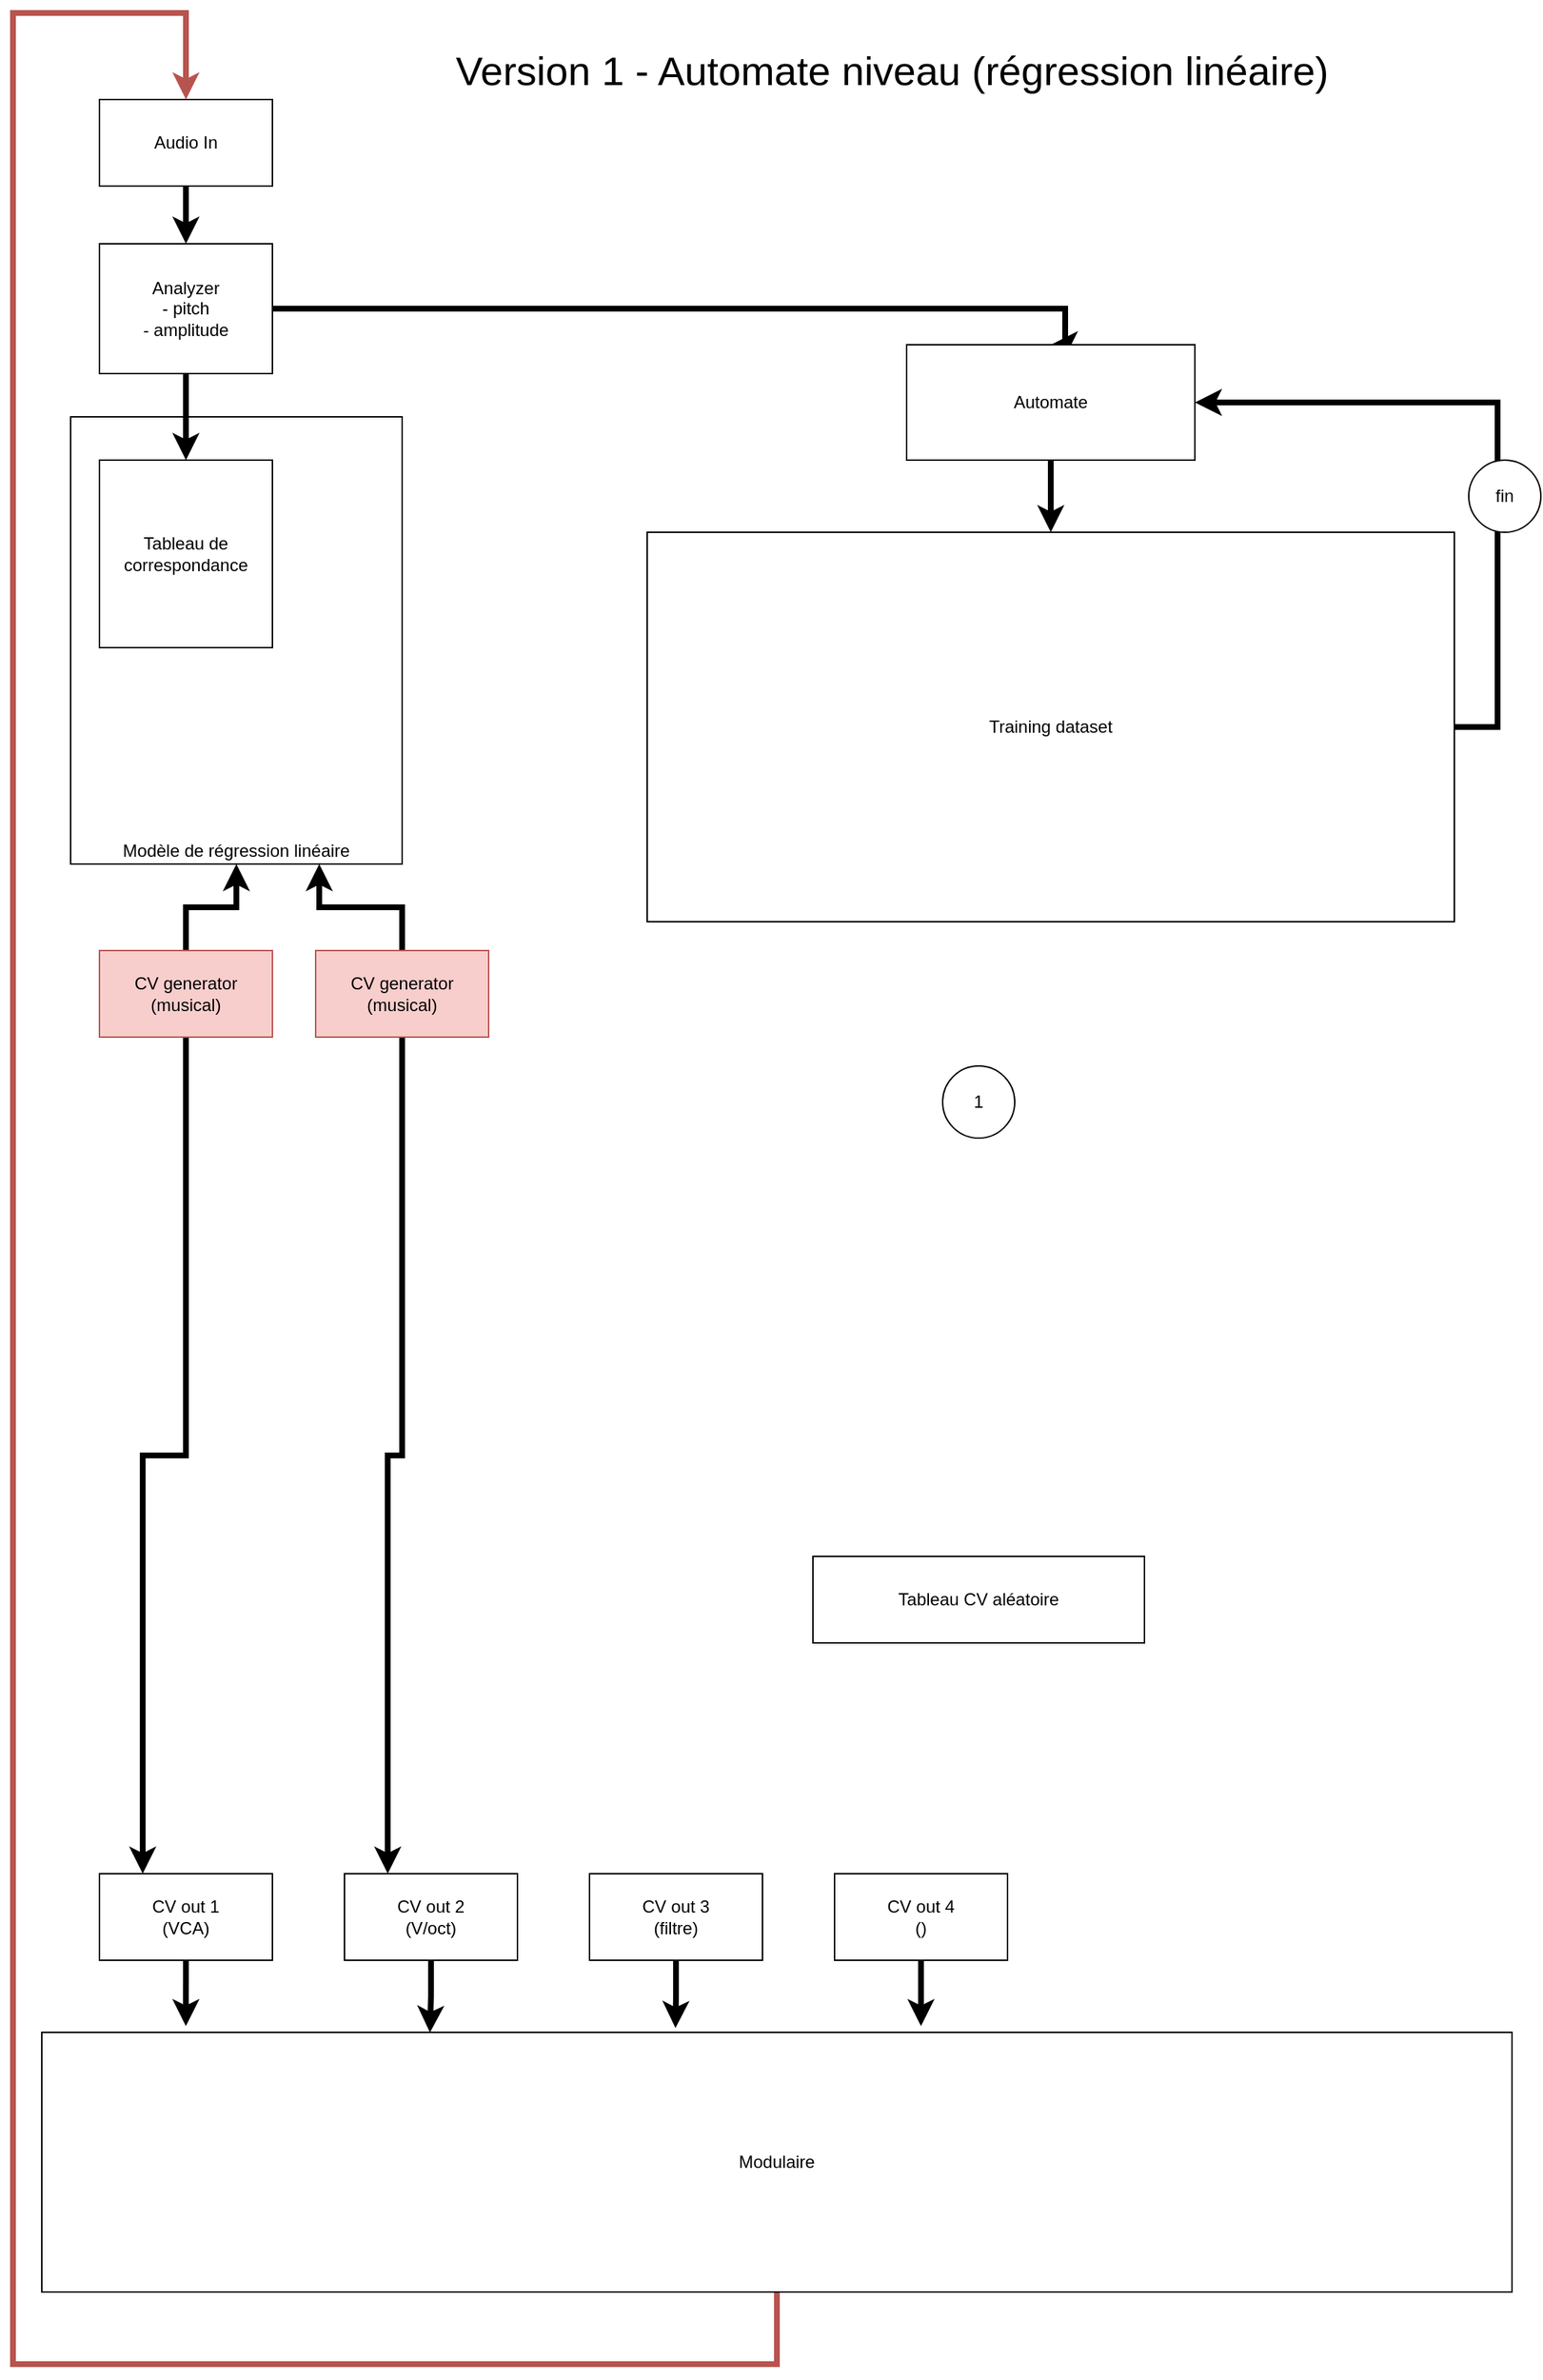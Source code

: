 <mxfile version="14.2.4" type="device"><diagram id="5SEcz89DWQEZ9QOBVA9q" name="Page-1"><mxGraphModel dx="1048" dy="888" grid="1" gridSize="10" guides="1" tooltips="1" connect="1" arrows="1" fold="1" page="1" pageScale="1" pageWidth="1100" pageHeight="1700" math="0" shadow="0"><root><mxCell id="0"/><mxCell id="1" parent="0"/><mxCell id="4c7QL7zh7migVMV3x9H4-44" value="Modèle de régression linéaire" style="rounded=0;whiteSpace=wrap;html=1;fontSize=12;verticalAlign=bottom;" vertex="1" parent="1"><mxGeometry x="60" y="310" width="230" height="310" as="geometry"/></mxCell><mxCell id="4c7QL7zh7migVMV3x9H4-15" style="edgeStyle=orthogonalEdgeStyle;rounded=0;orthogonalLoop=1;jettySize=auto;html=1;entryX=0.5;entryY=0;entryDx=0;entryDy=0;exitX=0.5;exitY=1;exitDx=0;exitDy=0;fillColor=#f8cecc;strokeColor=#b85450;strokeWidth=4;" edge="1" parent="1" source="4c7QL7zh7migVMV3x9H4-1" target="4c7QL7zh7migVMV3x9H4-14"><mxGeometry relative="1" as="geometry"><Array as="points"><mxPoint x="550" y="1660"/><mxPoint x="20" y="1660"/><mxPoint x="20" y="30"/><mxPoint x="140" y="30"/></Array></mxGeometry></mxCell><mxCell id="4c7QL7zh7migVMV3x9H4-1" value="Modulaire" style="rounded=0;whiteSpace=wrap;html=1;" vertex="1" parent="1"><mxGeometry x="40" y="1430" width="1020" height="180" as="geometry"/></mxCell><mxCell id="4c7QL7zh7migVMV3x9H4-55" style="edgeStyle=orthogonalEdgeStyle;rounded=0;orthogonalLoop=1;jettySize=auto;html=1;exitX=0.5;exitY=1;exitDx=0;exitDy=0;entryX=0.098;entryY=-0.024;entryDx=0;entryDy=0;entryPerimeter=0;strokeWidth=4;fontSize=12;" edge="1" parent="1" source="4c7QL7zh7migVMV3x9H4-11" target="4c7QL7zh7migVMV3x9H4-1"><mxGeometry relative="1" as="geometry"/></mxCell><mxCell id="4c7QL7zh7migVMV3x9H4-11" value="CV out 1&lt;br&gt;(VCA)" style="rounded=0;whiteSpace=wrap;html=1;" vertex="1" parent="1"><mxGeometry x="80" y="1320" width="120" height="60" as="geometry"/></mxCell><mxCell id="4c7QL7zh7migVMV3x9H4-24" style="edgeStyle=orthogonalEdgeStyle;rounded=0;orthogonalLoop=1;jettySize=auto;html=1;exitX=0.5;exitY=1;exitDx=0;exitDy=0;entryX=0.5;entryY=0;entryDx=0;entryDy=0;strokeWidth=4;" edge="1" parent="1" source="4c7QL7zh7migVMV3x9H4-14" target="4c7QL7zh7migVMV3x9H4-16"><mxGeometry relative="1" as="geometry"/></mxCell><mxCell id="4c7QL7zh7migVMV3x9H4-14" value="Audio In" style="rounded=0;whiteSpace=wrap;html=1;" vertex="1" parent="1"><mxGeometry x="80" y="90" width="120" height="60" as="geometry"/></mxCell><mxCell id="4c7QL7zh7migVMV3x9H4-26" style="edgeStyle=orthogonalEdgeStyle;rounded=0;orthogonalLoop=1;jettySize=auto;html=1;exitX=0.5;exitY=1;exitDx=0;exitDy=0;entryX=0.5;entryY=0;entryDx=0;entryDy=0;strokeWidth=4;" edge="1" parent="1" source="4c7QL7zh7migVMV3x9H4-16" target="4c7QL7zh7migVMV3x9H4-25"><mxGeometry relative="1" as="geometry"/></mxCell><mxCell id="4c7QL7zh7migVMV3x9H4-49" style="edgeStyle=orthogonalEdgeStyle;rounded=0;orthogonalLoop=1;jettySize=auto;html=1;entryX=0.5;entryY=0;entryDx=0;entryDy=0;strokeWidth=4;fontSize=12;" edge="1" parent="1" source="4c7QL7zh7migVMV3x9H4-16" target="4c7QL7zh7migVMV3x9H4-31"><mxGeometry relative="1" as="geometry"><Array as="points"><mxPoint x="750" y="235"/></Array></mxGeometry></mxCell><mxCell id="4c7QL7zh7migVMV3x9H4-16" value="Analyzer&lt;br&gt;- pitch&lt;br&gt;- amplitude" style="rounded=0;whiteSpace=wrap;html=1;" vertex="1" parent="1"><mxGeometry x="80" y="190" width="120" height="90" as="geometry"/></mxCell><mxCell id="4c7QL7zh7migVMV3x9H4-28" style="edgeStyle=orthogonalEdgeStyle;rounded=0;orthogonalLoop=1;jettySize=auto;html=1;entryX=0.25;entryY=0;entryDx=0;entryDy=0;strokeWidth=4;" edge="1" parent="1" source="4c7QL7zh7migVMV3x9H4-17" target="4c7QL7zh7migVMV3x9H4-11"><mxGeometry relative="1" as="geometry"/></mxCell><mxCell id="4c7QL7zh7migVMV3x9H4-48" style="edgeStyle=orthogonalEdgeStyle;rounded=0;orthogonalLoop=1;jettySize=auto;html=1;exitX=0.5;exitY=0;exitDx=0;exitDy=0;strokeWidth=4;fontSize=12;" edge="1" parent="1" source="4c7QL7zh7migVMV3x9H4-17" target="4c7QL7zh7migVMV3x9H4-44"><mxGeometry relative="1" as="geometry"/></mxCell><mxCell id="4c7QL7zh7migVMV3x9H4-17" value="CV generator (musical)" style="rounded=0;whiteSpace=wrap;html=1;fillColor=#f8cecc;strokeColor=#b85450;" vertex="1" parent="1"><mxGeometry x="80" y="680" width="120" height="60" as="geometry"/></mxCell><mxCell id="4c7QL7zh7migVMV3x9H4-38" style="edgeStyle=orthogonalEdgeStyle;rounded=0;orthogonalLoop=1;jettySize=auto;html=1;entryX=1;entryY=0.5;entryDx=0;entryDy=0;strokeWidth=4;fontSize=12;exitX=1;exitY=0.5;exitDx=0;exitDy=0;" edge="1" parent="1" source="4c7QL7zh7migVMV3x9H4-18" target="4c7QL7zh7migVMV3x9H4-31"><mxGeometry relative="1" as="geometry"><Array as="points"><mxPoint x="1050" y="525"/><mxPoint x="1050" y="300"/></Array></mxGeometry></mxCell><mxCell id="4c7QL7zh7migVMV3x9H4-18" value="Training dataset" style="rounded=0;whiteSpace=wrap;html=1;" vertex="1" parent="1"><mxGeometry x="460" y="390" width="560" height="270" as="geometry"/></mxCell><mxCell id="4c7QL7zh7migVMV3x9H4-21" style="edgeStyle=orthogonalEdgeStyle;rounded=0;orthogonalLoop=1;jettySize=auto;html=1;exitX=0.5;exitY=1;exitDx=0;exitDy=0;entryX=0.264;entryY=0.001;entryDx=0;entryDy=0;entryPerimeter=0;strokeWidth=4;" edge="1" parent="1" source="4c7QL7zh7migVMV3x9H4-20" target="4c7QL7zh7migVMV3x9H4-1"><mxGeometry relative="1" as="geometry"/></mxCell><mxCell id="4c7QL7zh7migVMV3x9H4-20" value="CV out 2&lt;br&gt;(V/oct)" style="rounded=0;whiteSpace=wrap;html=1;" vertex="1" parent="1"><mxGeometry x="250" y="1320" width="120" height="60" as="geometry"/></mxCell><mxCell id="4c7QL7zh7migVMV3x9H4-25" value="Tableau de correspondance" style="rounded=0;whiteSpace=wrap;html=1;" vertex="1" parent="1"><mxGeometry x="80" y="340" width="120" height="130" as="geometry"/></mxCell><mxCell id="4c7QL7zh7migVMV3x9H4-30" value="Version 1 - Automate niveau (régression linéaire)" style="text;html=1;strokeColor=none;fillColor=none;align=center;verticalAlign=middle;whiteSpace=wrap;rounded=0;fontSize=28;" vertex="1" parent="1"><mxGeometry x="310" y="40" width="640" height="60" as="geometry"/></mxCell><mxCell id="4c7QL7zh7migVMV3x9H4-32" style="edgeStyle=orthogonalEdgeStyle;rounded=0;orthogonalLoop=1;jettySize=auto;html=1;strokeWidth=4;fontSize=12;" edge="1" parent="1" source="4c7QL7zh7migVMV3x9H4-31" target="4c7QL7zh7migVMV3x9H4-18"><mxGeometry relative="1" as="geometry"/></mxCell><mxCell id="4c7QL7zh7migVMV3x9H4-31" value="Automate" style="rounded=0;whiteSpace=wrap;html=1;fontSize=12;" vertex="1" parent="1"><mxGeometry x="640" y="260" width="200" height="80" as="geometry"/></mxCell><mxCell id="4c7QL7zh7migVMV3x9H4-33" value="1" style="ellipse;whiteSpace=wrap;html=1;aspect=fixed;fontSize=12;" vertex="1" parent="1"><mxGeometry x="665" y="760" width="50" height="50" as="geometry"/></mxCell><mxCell id="4c7QL7zh7migVMV3x9H4-39" value="fin" style="ellipse;whiteSpace=wrap;html=1;aspect=fixed;fontSize=12;" vertex="1" parent="1"><mxGeometry x="1030" y="340" width="50" height="50" as="geometry"/></mxCell><mxCell id="4c7QL7zh7migVMV3x9H4-52" style="edgeStyle=orthogonalEdgeStyle;rounded=0;orthogonalLoop=1;jettySize=auto;html=1;entryX=0.25;entryY=0;entryDx=0;entryDy=0;strokeWidth=4;fontSize=12;" edge="1" parent="1" source="4c7QL7zh7migVMV3x9H4-50" target="4c7QL7zh7migVMV3x9H4-20"><mxGeometry relative="1" as="geometry"/></mxCell><mxCell id="4c7QL7zh7migVMV3x9H4-53" style="edgeStyle=orthogonalEdgeStyle;rounded=0;orthogonalLoop=1;jettySize=auto;html=1;exitX=0.5;exitY=0;exitDx=0;exitDy=0;entryX=0.75;entryY=1;entryDx=0;entryDy=0;strokeWidth=4;fontSize=12;" edge="1" parent="1" source="4c7QL7zh7migVMV3x9H4-50" target="4c7QL7zh7migVMV3x9H4-44"><mxGeometry relative="1" as="geometry"/></mxCell><mxCell id="4c7QL7zh7migVMV3x9H4-50" value="CV generator (musical)" style="rounded=0;whiteSpace=wrap;html=1;fillColor=#f8cecc;strokeColor=#b85450;" vertex="1" parent="1"><mxGeometry x="230" y="680" width="120" height="60" as="geometry"/></mxCell><mxCell id="4c7QL7zh7migVMV3x9H4-58" style="edgeStyle=orthogonalEdgeStyle;rounded=0;orthogonalLoop=1;jettySize=auto;html=1;entryX=0.431;entryY=-0.017;entryDx=0;entryDy=0;entryPerimeter=0;strokeWidth=4;fontSize=12;" edge="1" parent="1" source="4c7QL7zh7migVMV3x9H4-56" target="4c7QL7zh7migVMV3x9H4-1"><mxGeometry relative="1" as="geometry"/></mxCell><mxCell id="4c7QL7zh7migVMV3x9H4-56" value="CV out 3&lt;br&gt;(filtre)" style="rounded=0;whiteSpace=wrap;html=1;" vertex="1" parent="1"><mxGeometry x="420" y="1320" width="120" height="60" as="geometry"/></mxCell><mxCell id="4c7QL7zh7migVMV3x9H4-60" style="edgeStyle=orthogonalEdgeStyle;rounded=0;orthogonalLoop=1;jettySize=auto;html=1;entryX=0.598;entryY=-0.024;entryDx=0;entryDy=0;entryPerimeter=0;strokeWidth=4;fontSize=12;" edge="1" parent="1" source="4c7QL7zh7migVMV3x9H4-59" target="4c7QL7zh7migVMV3x9H4-1"><mxGeometry relative="1" as="geometry"/></mxCell><mxCell id="4c7QL7zh7migVMV3x9H4-59" value="CV out 4&lt;br&gt;()" style="rounded=0;whiteSpace=wrap;html=1;" vertex="1" parent="1"><mxGeometry x="590" y="1320" width="120" height="60" as="geometry"/></mxCell><mxCell id="4c7QL7zh7migVMV3x9H4-62" value="Tableau CV aléatoire" style="rounded=0;whiteSpace=wrap;html=1;fontSize=12;" vertex="1" parent="1"><mxGeometry x="575" y="1100" width="230" height="60" as="geometry"/></mxCell></root></mxGraphModel></diagram></mxfile>